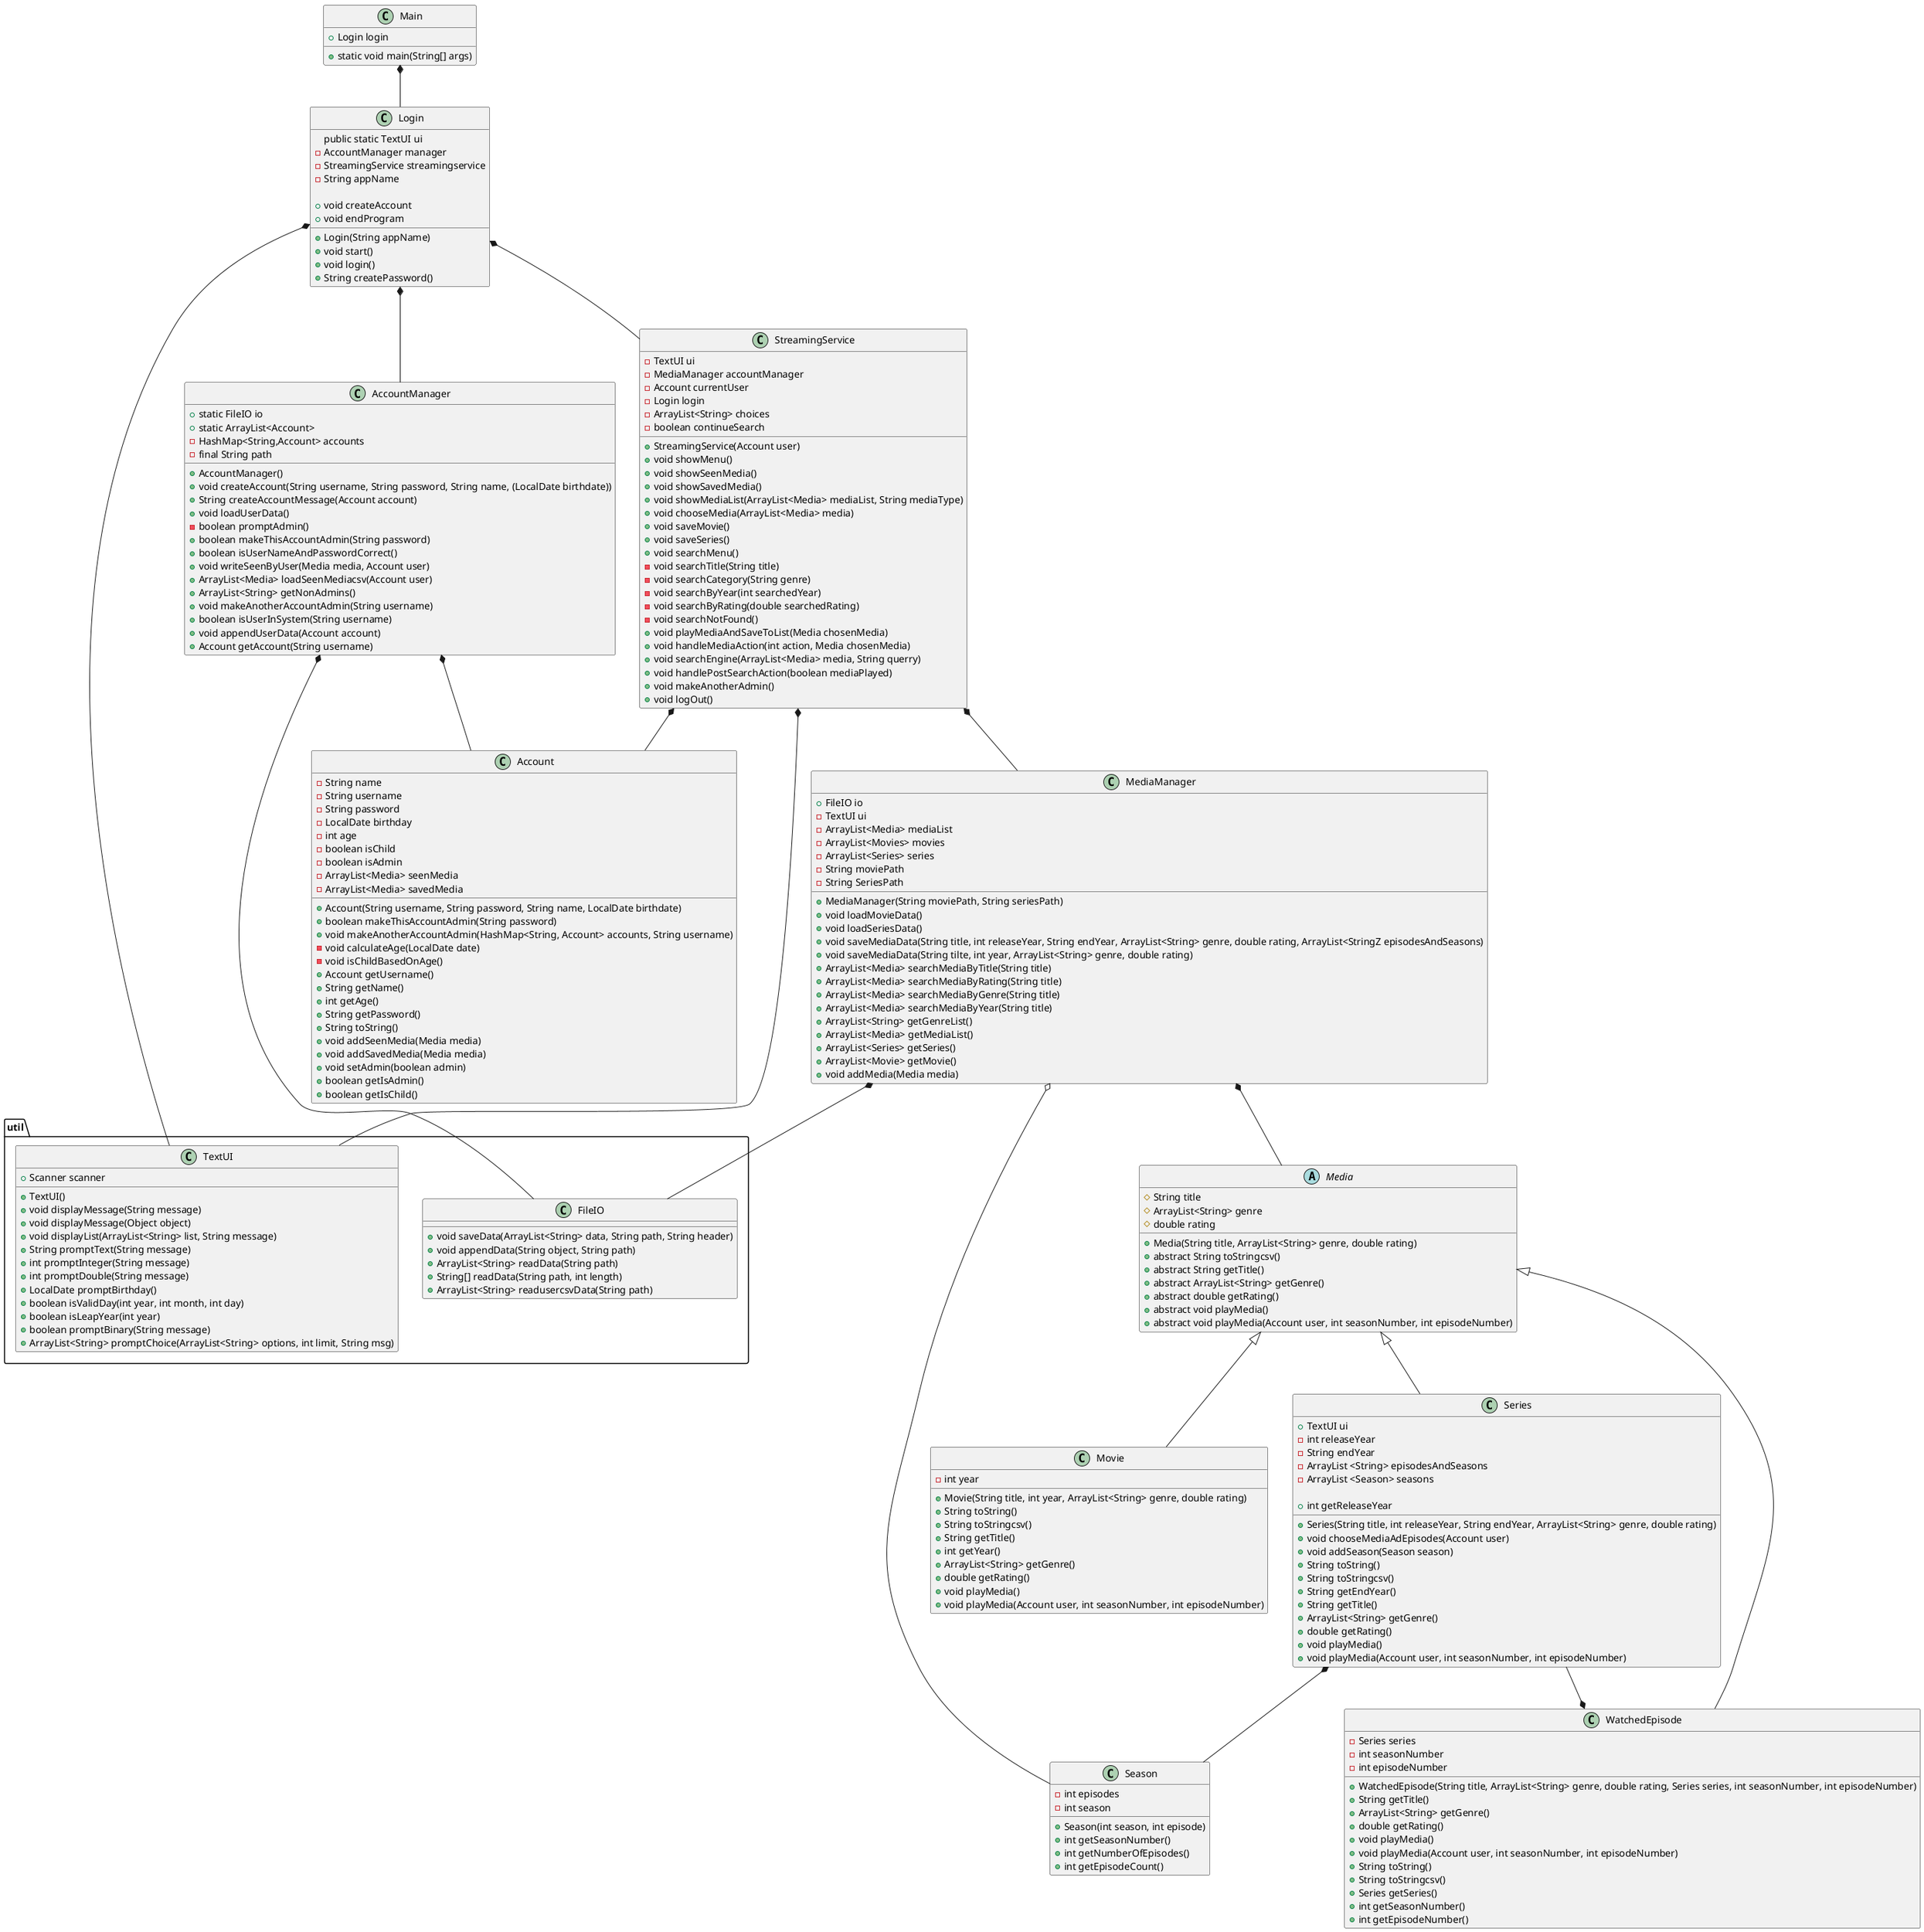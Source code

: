 @startuml

class Account{
- String name
- String username
- String password
- LocalDate birthday
- int age
- boolean isChild
- boolean isAdmin
- ArrayList<Media> seenMedia
- ArrayList<Media> savedMedia

+ Account(String username, String password, String name, LocalDate birthdate)
+ boolean makeThisAccountAdmin(String password)
+ void makeAnotherAccountAdmin(HashMap<String, Account> accounts, String username)
- void calculateAge(LocalDate date)
- void isChildBasedOnAge()
+ Account getUsername()
+ String getName()
+ int getAge()
+ String getPassword()
+ String toString()
+ void addSeenMedia(Media media)
+ void addSavedMedia(Media media)
+ void setAdmin(boolean admin)
+ boolean getIsAdmin()
+ boolean getIsChild()
}



class AccountManager {
+ static FileIO io
+ static ArrayList<Account>
- HashMap<String,Account> accounts
- final String path

+ AccountManager()
+ void createAccount(String username, String password, String name, (LocalDate birthdate))
+ String createAccountMessage(Account account)
+ void loadUserData()
- boolean promptAdmin()
+ boolean makeThisAccountAdmin(String password)
+ boolean isUserNameAndPasswordCorrect()
+ void writeSeenByUser(Media media, Account user)
+ ArrayList<Media> loadSeenMediacsv(Account user)
+ ArrayList<String> getNonAdmins()
+ void makeAnotherAccountAdmin(String username)
+ boolean isUserInSystem(String username)
+ void appendUserData(Account account)
+ Account getAccount(String username)
}



class Login {
public static TextUI ui
- AccountManager manager
- StreamingService streamingservice
- String appName

+ Login(String appName)
+ void start()
+ void login()
+ String createPassword()
+ void createAccount
+ void endProgram
}



class Main{
+ Login login
+ static void main(String[] args)
}



Abstract Media{
# String title
# ArrayList<String> genre
# double rating

+ Media(String title, ArrayList<String> genre, double rating)
+ abstract String toStringcsv()
+ abstract String getTitle()
+ abstract ArrayList<String> getGenre()
+ abstract double getRating()
+ abstract void playMedia()
+ abstract void playMedia(Account user, int seasonNumber, int episodeNumber)
}



class MediaManager {
+ FileIO io
- TextUI ui
- ArrayList<Media> mediaList
- ArrayList<Movies> movies
- ArrayList<Series> series
- String moviePath
- String SeriesPath

+ MediaManager(String moviePath, String seriesPath)
+ void loadMovieData()
+ void loadSeriesData()
+ void saveMediaData(String title, int releaseYear, String endYear, ArrayList<String> genre, double rating, ArrayList<StringZ episodesAndSeasons)
+ void saveMediaData(String tilte, int year, ArrayList<String> genre, double rating)
+ ArrayList<Media> searchMediaByTitle(String title)
+ ArrayList<Media> searchMediaByRating(String title)
+ ArrayList<Media> searchMediaByGenre(String title)
+ ArrayList<Media> searchMediaByYear(String title)
+ ArrayList<String> getGenreList()
+ ArrayList<Media> getMediaList()
+ ArrayList<Series> getSeries()
+ ArrayList<Movie> getMovie()
+ void addMedia(Media media)
}



class Movie{
- int year

+ Movie(String title, int year, ArrayList<String> genre, double rating)
+ String toString()
+ String toStringcsv()
+ String getTitle()
+ int getYear()
+ ArrayList<String> getGenre()
+ double getRating()
+ void playMedia()
+ void playMedia(Account user, int seasonNumber, int episodeNumber)
}



class Season{
- int episodes
- int season

+ Season(int season, int episode)
+ int getSeasonNumber()
+ int getNumberOfEpisodes()
+ int getEpisodeCount()
}



class Series{
+ TextUI ui
- int releaseYear
- String endYear
- ArrayList <String> episodesAndSeasons
- ArrayList <Season> seasons

+ Series(String title, int releaseYear, String endYear, ArrayList<String> genre, double rating)
+ void chooseMediaAdEpisodes(Account user)
+ void addSeason(Season season)
+ String toString()
+ String toStringcsv()
+ int getReleaseYear
+ String getEndYear()
+ String getTitle()
+ ArrayList<String> getGenre()
+ double getRating()
+ void playMedia()
+ void playMedia(Account user, int seasonNumber, int episodeNumber)
}



class StreamingService{
- TextUI ui
- MediaManager accountManager
- Account currentUser
- Login login
- ArrayList<String> choices
- boolean continueSearch

+ StreamingService(Account user)
+ void showMenu()
+ void showSeenMedia()
+ void showSavedMedia()
+ void showMediaList(ArrayList<Media> mediaList, String mediaType)
+ void chooseMedia(ArrayList<Media> media)
+ void saveMovie()
+ void saveSeries()
+ void searchMenu()
- void searchTitle(String title)
- void searchCategory(String genre)
- void searchByYear(int searchedYear)
- void searchByRating(double searchedRating)
- void searchNotFound()
+ void playMediaAndSaveToList(Media chosenMedia)
+ void handleMediaAction(int action, Media chosenMedia)
+ void searchEngine(ArrayList<Media> media, String querry)
+ void handlePostSearchAction(boolean mediaPlayed)
+ void makeAnotherAdmin()
+ void logOut()
}



class WatchedEpisode{
- Series series
- int seasonNumber
- int episodeNumber

+ WatchedEpisode(String title, ArrayList<String> genre, double rating, Series series, int seasonNumber, int episodeNumber)
+ String getTitle()
+ ArrayList<String> getGenre()
+ double getRating()
+ void playMedia()
+ void playMedia(Account user, int seasonNumber, int episodeNumber)
+ String toString()
+ String toStringcsv()
+ Series getSeries()
+ int getSeasonNumber()
+ int getEpisodeNumber()
}



package "util" {
    class TextUI {
    + Scanner scanner
    + TextUI()
    + void displayMessage(String message)
    + void displayMessage(Object object)
    + void displayList(ArrayList<String> list, String message)
    + String promptText(String message)
    + int promptInteger(String message)
    + int promptDouble(String message)
    + LocalDate promptBirthday()
    + boolean isValidDay(int year, int month, int day)
    + boolean isLeapYear(int year)
    + boolean promptBinary(String message)
    + ArrayList<String> promptChoice(ArrayList<String> options, int limit, String msg)
    }
}

package "util" {
    class FileIO{
    + void saveData(ArrayList<String> data, String path, String header)
    + void appendData(String object, String path)
    + ArrayList<String> readData(String path)
    + String[] readData(String path, int length)
    + ArrayList<String> readusercsvData(String path)
    }
 }



Main *-- Login
Login *-- AccountManager
Login *-- StreamingService
StreamingService *-- Account

AccountManager *-- Account
AccountManager *-- FileIO
Login *-- TextUI
StreamingService *-- TextUI

StreamingService *-- MediaManager
MediaManager *-- FileIO
MediaManager *-- Media
MediaManager o-- Season

Series --* WatchedEpisode
Series *-- Season

Media <|-- Movie
Media <|-- Series
Media <|-- WatchedEpisode

@enduml
